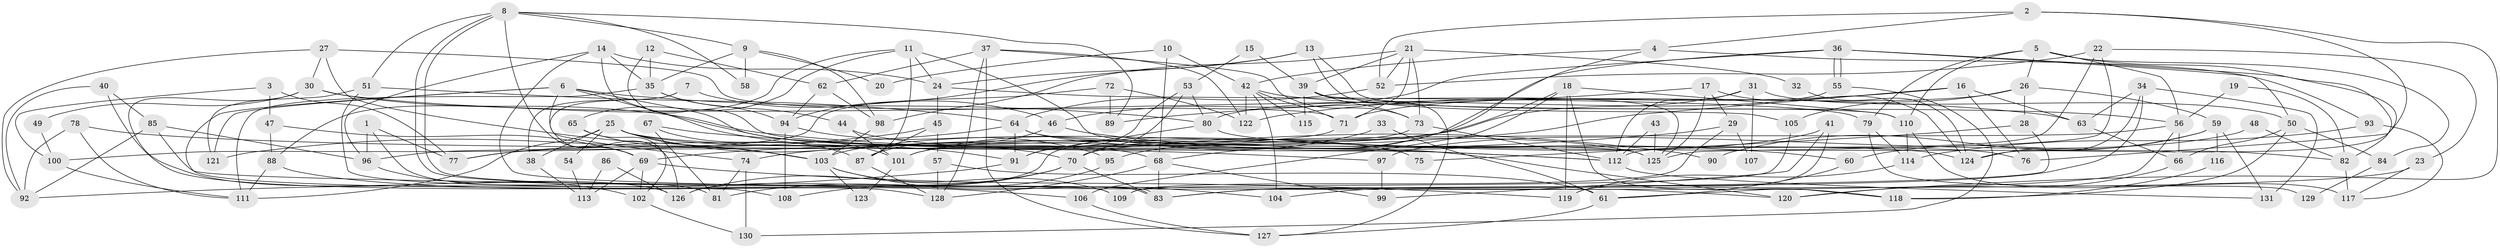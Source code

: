 // Generated by graph-tools (version 1.1) at 2025/50/03/09/25 04:50:43]
// undirected, 131 vertices, 262 edges
graph export_dot {
graph [start="1"]
  node [color=gray90,style=filled];
  1;
  2;
  3;
  4;
  5;
  6;
  7;
  8;
  9;
  10;
  11;
  12;
  13;
  14;
  15;
  16;
  17;
  18;
  19;
  20;
  21;
  22;
  23;
  24;
  25;
  26;
  27;
  28;
  29;
  30;
  31;
  32;
  33;
  34;
  35;
  36;
  37;
  38;
  39;
  40;
  41;
  42;
  43;
  44;
  45;
  46;
  47;
  48;
  49;
  50;
  51;
  52;
  53;
  54;
  55;
  56;
  57;
  58;
  59;
  60;
  61;
  62;
  63;
  64;
  65;
  66;
  67;
  68;
  69;
  70;
  71;
  72;
  73;
  74;
  75;
  76;
  77;
  78;
  79;
  80;
  81;
  82;
  83;
  84;
  85;
  86;
  87;
  88;
  89;
  90;
  91;
  92;
  93;
  94;
  95;
  96;
  97;
  98;
  99;
  100;
  101;
  102;
  103;
  104;
  105;
  106;
  107;
  108;
  109;
  110;
  111;
  112;
  113;
  114;
  115;
  116;
  117;
  118;
  119;
  120;
  121;
  122;
  123;
  124;
  125;
  126;
  127;
  128;
  129;
  130;
  131;
  1 -- 96;
  1 -- 81;
  1 -- 77;
  2 -- 124;
  2 -- 52;
  2 -- 4;
  2 -- 120;
  3 -- 77;
  3 -- 47;
  3 -- 100;
  4 -- 42;
  4 -- 68;
  4 -- 93;
  5 -- 76;
  5 -- 79;
  5 -- 26;
  5 -- 56;
  5 -- 84;
  5 -- 110;
  6 -- 80;
  6 -- 91;
  6 -- 74;
  6 -- 75;
  6 -- 108;
  6 -- 121;
  7 -- 126;
  7 -- 46;
  7 -- 38;
  8 -- 51;
  8 -- 83;
  8 -- 83;
  8 -- 9;
  8 -- 58;
  8 -- 69;
  8 -- 89;
  9 -- 98;
  9 -- 20;
  9 -- 35;
  9 -- 58;
  10 -- 68;
  10 -- 42;
  10 -- 20;
  11 -- 24;
  11 -- 87;
  11 -- 65;
  11 -- 88;
  11 -- 125;
  12 -- 112;
  12 -- 35;
  12 -- 62;
  13 -- 94;
  13 -- 105;
  13 -- 24;
  13 -- 110;
  14 -- 35;
  14 -- 101;
  14 -- 24;
  14 -- 96;
  14 -- 118;
  15 -- 53;
  15 -- 39;
  16 -- 74;
  16 -- 63;
  16 -- 76;
  16 -- 122;
  17 -- 89;
  17 -- 124;
  17 -- 29;
  17 -- 125;
  18 -- 118;
  18 -- 110;
  18 -- 101;
  18 -- 106;
  18 -- 119;
  19 -- 56;
  19 -- 82;
  21 -- 73;
  21 -- 39;
  21 -- 32;
  21 -- 52;
  21 -- 71;
  21 -- 98;
  22 -- 125;
  22 -- 52;
  22 -- 23;
  22 -- 112;
  23 -- 104;
  23 -- 117;
  24 -- 45;
  24 -- 79;
  25 -- 103;
  25 -- 70;
  25 -- 38;
  25 -- 54;
  25 -- 68;
  25 -- 111;
  25 -- 124;
  26 -- 71;
  26 -- 28;
  26 -- 59;
  26 -- 105;
  27 -- 71;
  27 -- 103;
  27 -- 30;
  27 -- 92;
  28 -- 83;
  28 -- 75;
  29 -- 69;
  29 -- 107;
  29 -- 109;
  30 -- 126;
  30 -- 49;
  30 -- 63;
  30 -- 90;
  31 -- 50;
  31 -- 77;
  31 -- 107;
  31 -- 112;
  32 -- 124;
  33 -- 61;
  33 -- 101;
  34 -- 63;
  34 -- 83;
  34 -- 124;
  34 -- 131;
  35 -- 94;
  35 -- 44;
  35 -- 111;
  36 -- 55;
  36 -- 55;
  36 -- 46;
  36 -- 50;
  36 -- 82;
  36 -- 95;
  37 -- 73;
  37 -- 62;
  37 -- 122;
  37 -- 127;
  37 -- 128;
  38 -- 113;
  39 -- 125;
  39 -- 127;
  39 -- 73;
  39 -- 115;
  40 -- 92;
  40 -- 128;
  40 -- 85;
  41 -- 119;
  41 -- 103;
  41 -- 99;
  42 -- 122;
  42 -- 56;
  42 -- 71;
  42 -- 104;
  42 -- 115;
  43 -- 125;
  43 -- 112;
  44 -- 125;
  44 -- 101;
  45 -- 57;
  45 -- 87;
  45 -- 121;
  46 -- 87;
  46 -- 60;
  47 -- 69;
  47 -- 88;
  48 -- 82;
  48 -- 97;
  49 -- 100;
  50 -- 66;
  50 -- 84;
  50 -- 118;
  51 -- 64;
  51 -- 121;
  51 -- 109;
  52 -- 64;
  53 -- 70;
  53 -- 91;
  53 -- 80;
  54 -- 113;
  55 -- 80;
  55 -- 130;
  56 -- 70;
  56 -- 61;
  56 -- 66;
  57 -- 128;
  57 -- 61;
  59 -- 131;
  59 -- 60;
  59 -- 90;
  59 -- 116;
  60 -- 61;
  61 -- 127;
  62 -- 98;
  62 -- 94;
  63 -- 66;
  64 -- 120;
  64 -- 91;
  64 -- 76;
  64 -- 77;
  65 -- 102;
  65 -- 103;
  66 -- 120;
  67 -- 112;
  67 -- 87;
  67 -- 81;
  68 -- 83;
  68 -- 99;
  68 -- 128;
  69 -- 119;
  69 -- 102;
  69 -- 113;
  70 -- 83;
  70 -- 81;
  70 -- 126;
  71 -- 96;
  72 -- 122;
  72 -- 100;
  72 -- 89;
  73 -- 112;
  73 -- 126;
  74 -- 130;
  74 -- 81;
  78 -- 111;
  78 -- 92;
  78 -- 97;
  79 -- 114;
  79 -- 129;
  80 -- 82;
  80 -- 91;
  82 -- 117;
  84 -- 129;
  85 -- 96;
  85 -- 92;
  85 -- 120;
  86 -- 126;
  86 -- 113;
  87 -- 128;
  88 -- 111;
  88 -- 106;
  91 -- 92;
  93 -- 117;
  93 -- 114;
  94 -- 108;
  94 -- 95;
  95 -- 108;
  96 -- 102;
  97 -- 99;
  98 -- 103;
  100 -- 111;
  101 -- 123;
  102 -- 130;
  103 -- 109;
  103 -- 104;
  103 -- 123;
  105 -- 109;
  106 -- 127;
  110 -- 114;
  110 -- 117;
  112 -- 131;
  114 -- 119;
  116 -- 118;
}
